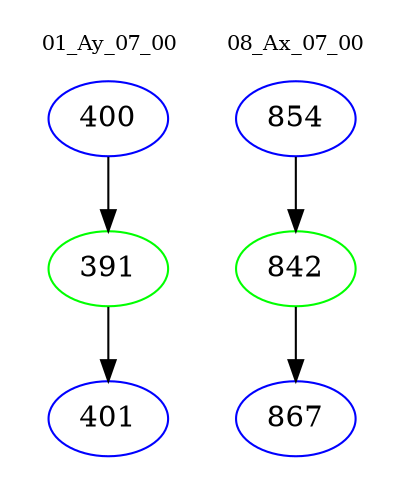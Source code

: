 digraph{
subgraph cluster_0 {
color = white
label = "01_Ay_07_00";
fontsize=10;
T0_400 [label="400", color="blue"]
T0_400 -> T0_391 [color="black"]
T0_391 [label="391", color="green"]
T0_391 -> T0_401 [color="black"]
T0_401 [label="401", color="blue"]
}
subgraph cluster_1 {
color = white
label = "08_Ax_07_00";
fontsize=10;
T1_854 [label="854", color="blue"]
T1_854 -> T1_842 [color="black"]
T1_842 [label="842", color="green"]
T1_842 -> T1_867 [color="black"]
T1_867 [label="867", color="blue"]
}
}
